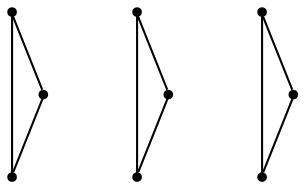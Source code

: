graph {
  node [shape=point,comment="{\"directed\":false,\"doi\":\"10.1007/978-3-319-03841-4_1\",\"figure\":\"2\"}"]

  v0 [pos="1141.0559981318393,686.22274958282"]
  v1 [pos="1141.055998131839,722.8872268681876"]
  v2 [pos="984.8558445899384,857.8092068404981"]
  v3 [pos="1008.1768341074244,756.0884095812257"]
  v4 [pos="1001.109208209343,857.8092068404981"]
  v5 [pos="992.6281080309714,719.8657465344111"]
  v6 [pos="975.6659076742282,756.0884095812257"]
  v7 [pos="822.0217751247569,713.8105768378134"]
  v8 [pos="820.8751405605062,678.45500920794"]

  v8 -- v5 [id="-2",pos="820.8751405605062,678.45500920794 992.6281080309714,719.8657465344111 992.6281080309714,719.8657465344111 992.6281080309714,719.8657465344111"]
  v8 -- v0 [id="-3",pos="820.8751405605062,678.45500920794 849.3122599149627,674.0792804806025 849.3122599149627,674.0792804806025 849.3122599149627,674.0792804806025 877.6952510175306,670.857940884913 934.4653051687386,664.4235282236162 987.8621337441258,665.5445332914702 1041.2631615139,666.665601948017 1091.2909637078533,675.3503548637968 1116.304673932358,679.6926995273402 1141.0559981318393,686.22274958282 1141.0559981318393,686.22274958282 1141.0559981318393,686.22274958282"]
  v7 -- v6 [id="-4",pos="822.0217751247569,713.8105768378134 975.6659076742282,756.0884095812257 975.6659076742282,756.0884095812257 975.6659076742282,756.0884095812257"]
  v5 -- v0 [id="-5",pos="992.6281080309714,719.8657465344111 1141.0559981318393,686.22274958282 1141.0559981318393,686.22274958282 1141.0559981318393,686.22274958282"]
  v4 -- v3 [id="-6",pos="1001.109208209343,857.8092068404981 1008.1768341074244,756.0884095812257 1008.1768341074244,756.0884095812257 1008.1768341074244,756.0884095812257"]
  v4 -- v1 [id="-7",pos="1001.109208209343,857.8092068404981 1014.9650068002659,850.1039105620858 1014.9650068002659,850.1039105620858 1014.9650068002659,850.1039105620858 1028.8208212972281,842.3984871062878 1056.5366494855393,826.9876401946917 1079.861774573255,804.5006435326399 1103.1868996609703,782.0135832818952 1122.1214488964047,752.4504368693879 1131.590759487158,737.6688636631342 1141.055998131839,722.8872268681876 1141.055998131839,722.8872268681876 1141.055998131839,722.8872268681876"]
  v3 -- v1 [id="-8",pos="1008.1768341074244,756.0884095812257 1141.055998131839,722.8872268681876 1141.055998131839,722.8872268681876 1141.055998131839,722.8872268681876"]
  v6 -- v2 [id="-10",pos="975.6659076742282,756.0884095812257 984.8558445899384,857.8092068404981 984.8558445899384,857.8092068404981 984.8558445899384,857.8092068404981"]
  v7 -- v2 [id="-11",pos="822.0217751247569,713.8105768378134 833.221519641814,729.3591568583194 833.221519641814,729.3591568583194 833.221519641814,729.3591568583194 844.42541563514,744.9033492590124 866.8248728571756,775.9959309141327 893.9611485959387,799.9957025812467 921.1014962807737,823.9954742483609 952.9786624823364,840.902372338776 968.9151777980029,849.3538183401558 984.8558445899384,857.8092068404981 984.8558445899384,857.8092068404981 984.8558445899384,857.8092068404981"]
}